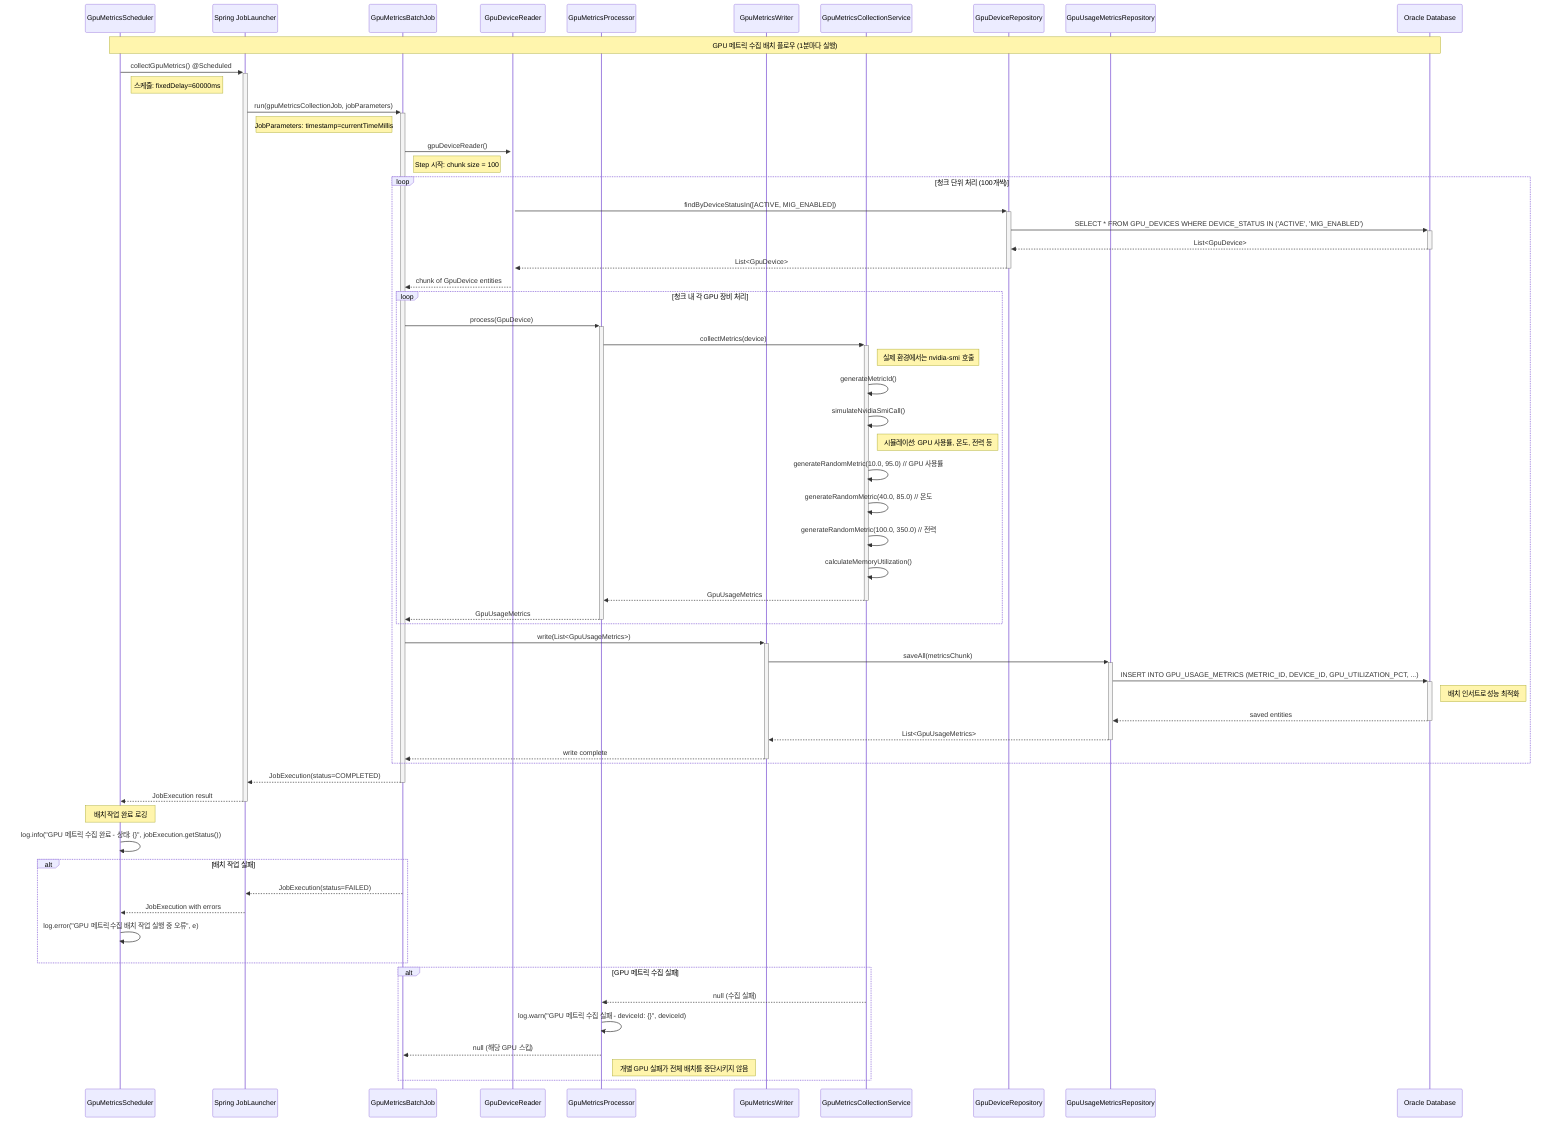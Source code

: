 sequenceDiagram
    participant Scheduler as GpuMetricsScheduler
    participant JobLauncher as Spring JobLauncher
    participant Job as GpuMetricsBatchJob
    participant Reader as GpuDeviceReader
    participant Processor as GpuMetricsProcessor
    participant Writer as GpuMetricsWriter
    participant MetricsService as GpuMetricsCollectionService
    participant DeviceRepo as GpuDeviceRepository
    participant MetricsRepo as GpuUsageMetricsRepository
    participant DB as Oracle Database

    %% 스케줄러에 의한 배치 작업 시작
    Note over Scheduler, DB: GPU 메트릭 수집 배치 플로우 (1분마다 실행)
    
    Scheduler->>+JobLauncher: collectGpuMetrics() @Scheduled
    Note right of Scheduler: 스케줄: fixedDelay=60000ms
    
    JobLauncher->>+Job: run(gpuMetricsCollectionJob, jobParameters)
    Note right of JobLauncher: JobParameters: timestamp=currentTimeMillis
    
    Job->>+Reader: gpuDeviceReader()
    Note right of Job: Step 시작: chunk size = 100
    
    %% Reader Phase - GPU 장비 조회
    loop 청크 단위 처리 (100개씩)
        Reader->>+DeviceRepo: findByDeviceStatusIn([ACTIVE, MIG_ENABLED])
        DeviceRepo->>+DB: SELECT * FROM GPU_DEVICES WHERE DEVICE_STATUS IN ('ACTIVE', 'MIG_ENABLED')
        DB-->>-DeviceRepo: List<GpuDevice>
        DeviceRepo-->>-Reader: List<GpuDevice>
        Reader-->>Job: chunk of GpuDevice entities
        
        %% Processor Phase - 각 GPU 장비별 메트릭 수집
        loop 청크 내 각 GPU 장비 처리
            Job->>+Processor: process(GpuDevice)
            Processor->>+MetricsService: collectMetrics(device)
            
            Note right of MetricsService: 실제 환경에서는 nvidia-smi 호출
            MetricsService->>MetricsService: generateMetricId()
            MetricsService->>MetricsService: simulateNvidiaSmiCall()
            Note right of MetricsService: 시뮬레이션: GPU 사용률, 온도, 전력 등
            
            MetricsService->>MetricsService: generateRandomMetric(10.0, 95.0) // GPU 사용률
            MetricsService->>MetricsService: generateRandomMetric(40.0, 85.0) // 온도
            MetricsService->>MetricsService: generateRandomMetric(100.0, 350.0) // 전력
            MetricsService->>MetricsService: calculateMemoryUtilization()
            
            MetricsService-->>-Processor: GpuUsageMetrics
            Processor-->>-Job: GpuUsageMetrics
        end
        
        %% Writer Phase - 수집된 메트릭 일괄 저장
        Job->>+Writer: write(List<GpuUsageMetrics>)
        Writer->>+MetricsRepo: saveAll(metricsChunk)
        MetricsRepo->>+DB: INSERT INTO GPU_USAGE_METRICS (METRIC_ID, DEVICE_ID, GPU_UTILIZATION_PCT, ...)
        Note right of DB: 배치 인서트로 성능 최적화
        DB-->>-MetricsRepo: saved entities
        MetricsRepo-->>-Writer: List<GpuUsageMetrics>
        Writer-->>-Job: write complete
    end
    
    Job-->>-JobLauncher: JobExecution(status=COMPLETED)
    JobLauncher-->>-Scheduler: JobExecution result
    
    Note over Scheduler: 배치 작업 완료 로깅
    Scheduler->>Scheduler: log.info("GPU 메트릭 수집 완료 - 상태: {}", jobExecution.getStatus())

    %% 에러 처리 시나리오
    alt 배치 작업 실패
        Job-->>JobLauncher: JobExecution(status=FAILED)
        JobLauncher-->>Scheduler: JobExecution with errors
        Scheduler->>Scheduler: log.error("GPU 메트릭 수집 배치 작업 실행 중 오류", e)
    end

    %% 메트릭 수집 실패 시나리오 (개별 GPU)
    alt GPU 메트릭 수집 실패
        MetricsService-->>Processor: null (수집 실패)
        Processor->>Processor: log.warn("GPU 메트릭 수집 실패 - deviceId: {}", deviceId)
        Processor-->>Job: null (해당 GPU 스킵)
        Note right of Processor: 개별 GPU 실패가 전체 배치를 중단시키지 않음
    end